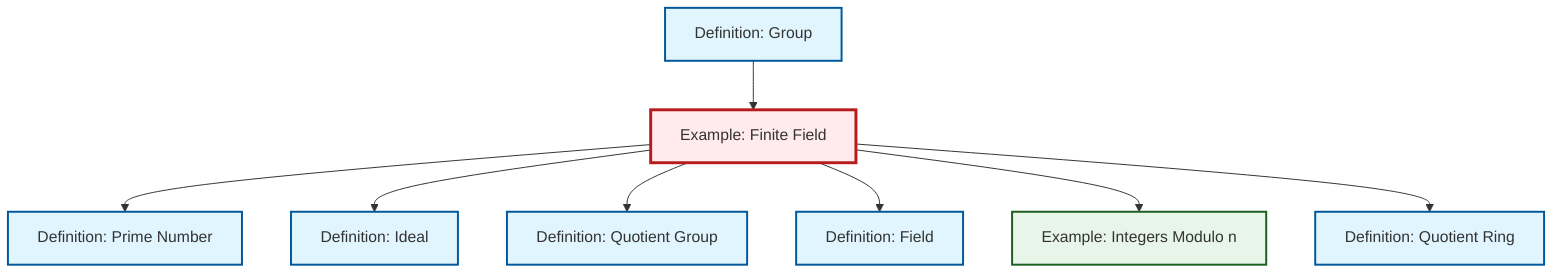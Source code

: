 graph TD
    classDef definition fill:#e1f5fe,stroke:#01579b,stroke-width:2px
    classDef theorem fill:#f3e5f5,stroke:#4a148c,stroke-width:2px
    classDef axiom fill:#fff3e0,stroke:#e65100,stroke-width:2px
    classDef example fill:#e8f5e9,stroke:#1b5e20,stroke-width:2px
    classDef current fill:#ffebee,stroke:#b71c1c,stroke-width:3px
    ex-quotient-integers-mod-n["Example: Integers Modulo n"]:::example
    def-quotient-group["Definition: Quotient Group"]:::definition
    def-field["Definition: Field"]:::definition
    def-quotient-ring["Definition: Quotient Ring"]:::definition
    def-ideal["Definition: Ideal"]:::definition
    ex-finite-field["Example: Finite Field"]:::example
    def-prime["Definition: Prime Number"]:::definition
    def-group["Definition: Group"]:::definition
    def-group --> ex-finite-field
    ex-finite-field --> def-prime
    ex-finite-field --> def-ideal
    ex-finite-field --> def-quotient-group
    ex-finite-field --> def-field
    ex-finite-field --> ex-quotient-integers-mod-n
    ex-finite-field --> def-quotient-ring
    class ex-finite-field current